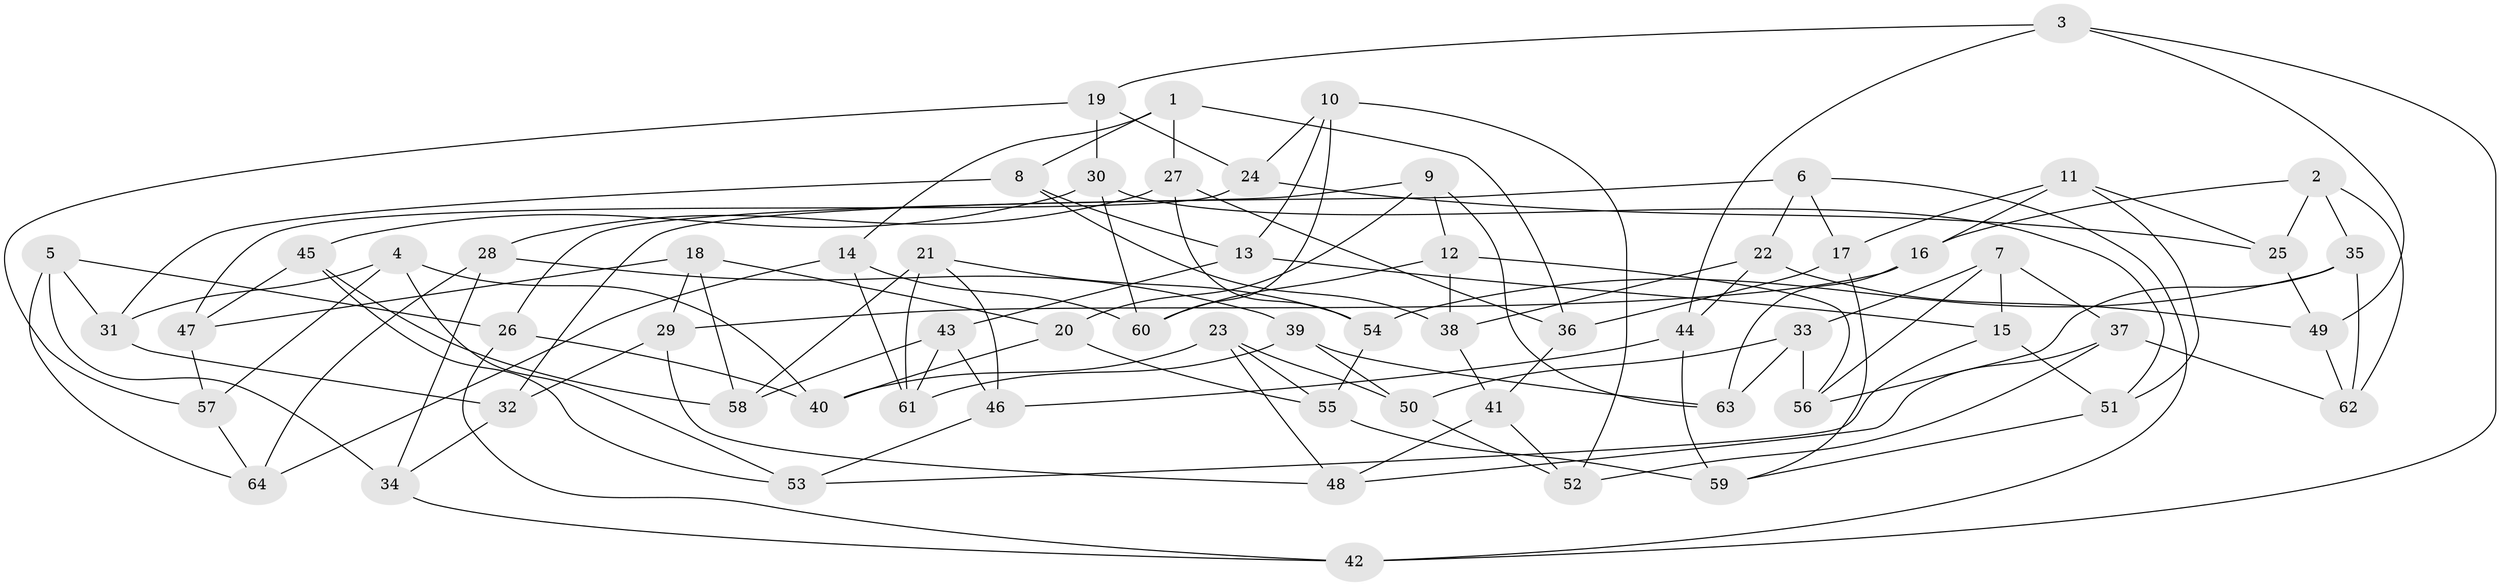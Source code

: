 // coarse degree distribution, {5: 0.18421052631578946, 3: 0.02631578947368421, 4: 0.2894736842105263, 6: 0.5}
// Generated by graph-tools (version 1.1) at 2025/24/03/03/25 07:24:23]
// undirected, 64 vertices, 128 edges
graph export_dot {
graph [start="1"]
  node [color=gray90,style=filled];
  1;
  2;
  3;
  4;
  5;
  6;
  7;
  8;
  9;
  10;
  11;
  12;
  13;
  14;
  15;
  16;
  17;
  18;
  19;
  20;
  21;
  22;
  23;
  24;
  25;
  26;
  27;
  28;
  29;
  30;
  31;
  32;
  33;
  34;
  35;
  36;
  37;
  38;
  39;
  40;
  41;
  42;
  43;
  44;
  45;
  46;
  47;
  48;
  49;
  50;
  51;
  52;
  53;
  54;
  55;
  56;
  57;
  58;
  59;
  60;
  61;
  62;
  63;
  64;
  1 -- 8;
  1 -- 27;
  1 -- 36;
  1 -- 14;
  2 -- 35;
  2 -- 62;
  2 -- 16;
  2 -- 25;
  3 -- 19;
  3 -- 42;
  3 -- 49;
  3 -- 44;
  4 -- 53;
  4 -- 31;
  4 -- 40;
  4 -- 57;
  5 -- 64;
  5 -- 31;
  5 -- 34;
  5 -- 26;
  6 -- 17;
  6 -- 32;
  6 -- 22;
  6 -- 42;
  7 -- 15;
  7 -- 33;
  7 -- 56;
  7 -- 37;
  8 -- 13;
  8 -- 38;
  8 -- 31;
  9 -- 12;
  9 -- 26;
  9 -- 20;
  9 -- 63;
  10 -- 60;
  10 -- 24;
  10 -- 52;
  10 -- 13;
  11 -- 25;
  11 -- 16;
  11 -- 51;
  11 -- 17;
  12 -- 38;
  12 -- 56;
  12 -- 60;
  13 -- 15;
  13 -- 43;
  14 -- 61;
  14 -- 60;
  14 -- 64;
  15 -- 51;
  15 -- 53;
  16 -- 29;
  16 -- 63;
  17 -- 36;
  17 -- 59;
  18 -- 58;
  18 -- 20;
  18 -- 29;
  18 -- 47;
  19 -- 30;
  19 -- 57;
  19 -- 24;
  20 -- 40;
  20 -- 55;
  21 -- 46;
  21 -- 54;
  21 -- 58;
  21 -- 61;
  22 -- 38;
  22 -- 49;
  22 -- 44;
  23 -- 50;
  23 -- 48;
  23 -- 40;
  23 -- 55;
  24 -- 47;
  24 -- 25;
  25 -- 49;
  26 -- 40;
  26 -- 42;
  27 -- 28;
  27 -- 36;
  27 -- 54;
  28 -- 64;
  28 -- 39;
  28 -- 34;
  29 -- 48;
  29 -- 32;
  30 -- 51;
  30 -- 60;
  30 -- 45;
  31 -- 32;
  32 -- 34;
  33 -- 63;
  33 -- 56;
  33 -- 50;
  34 -- 42;
  35 -- 62;
  35 -- 56;
  35 -- 54;
  36 -- 41;
  37 -- 52;
  37 -- 62;
  37 -- 48;
  38 -- 41;
  39 -- 63;
  39 -- 50;
  39 -- 61;
  41 -- 52;
  41 -- 48;
  43 -- 46;
  43 -- 58;
  43 -- 61;
  44 -- 46;
  44 -- 59;
  45 -- 53;
  45 -- 58;
  45 -- 47;
  46 -- 53;
  47 -- 57;
  49 -- 62;
  50 -- 52;
  51 -- 59;
  54 -- 55;
  55 -- 59;
  57 -- 64;
}
